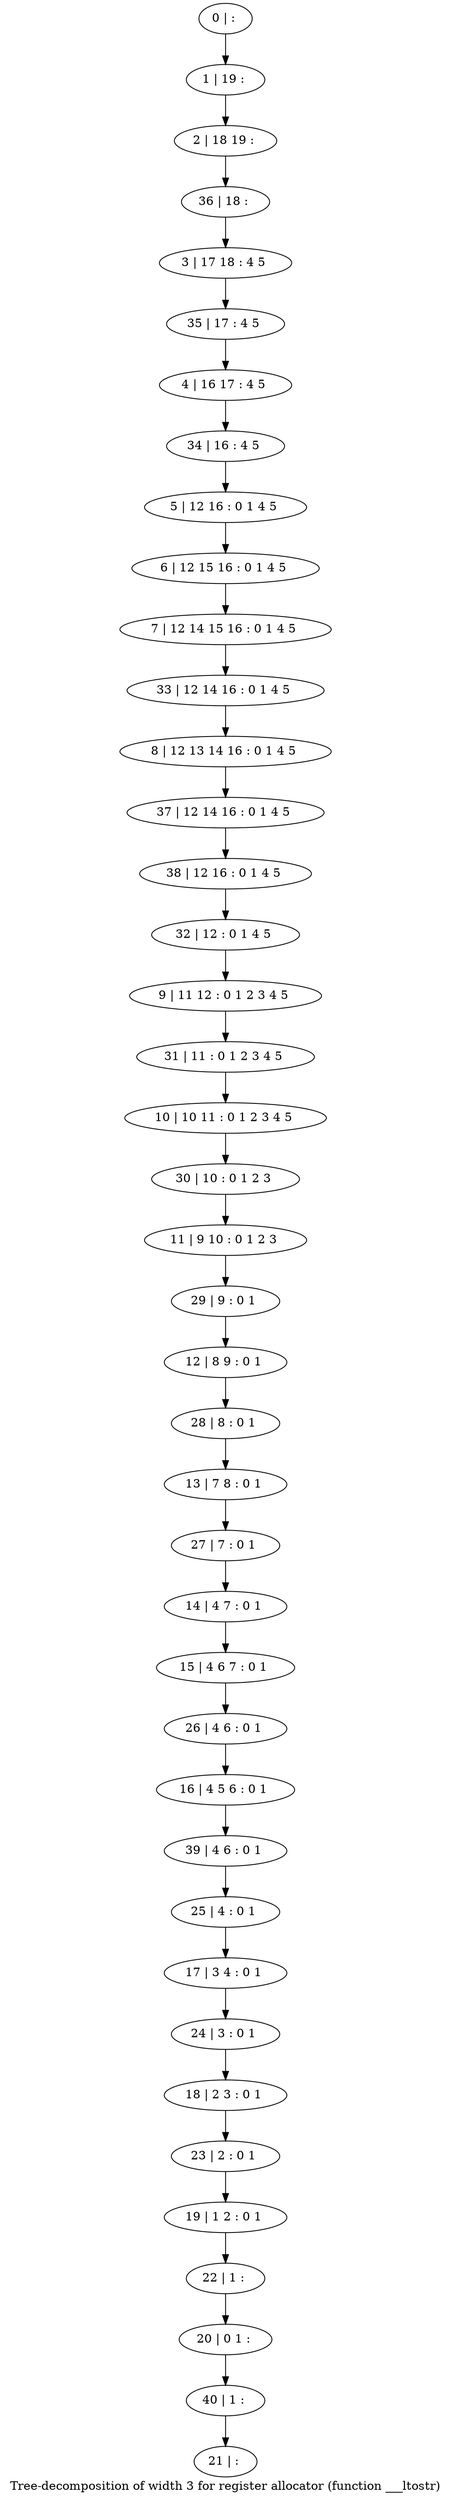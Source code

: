 digraph G {
graph [label="Tree-decomposition of width 3 for register allocator (function ___ltostr)"]
0[label="0 | : "];
1[label="1 | 19 : "];
2[label="2 | 18 19 : "];
3[label="3 | 17 18 : 4 5 "];
4[label="4 | 16 17 : 4 5 "];
5[label="5 | 12 16 : 0 1 4 5 "];
6[label="6 | 12 15 16 : 0 1 4 5 "];
7[label="7 | 12 14 15 16 : 0 1 4 5 "];
8[label="8 | 12 13 14 16 : 0 1 4 5 "];
9[label="9 | 11 12 : 0 1 2 3 4 5 "];
10[label="10 | 10 11 : 0 1 2 3 4 5 "];
11[label="11 | 9 10 : 0 1 2 3 "];
12[label="12 | 8 9 : 0 1 "];
13[label="13 | 7 8 : 0 1 "];
14[label="14 | 4 7 : 0 1 "];
15[label="15 | 4 6 7 : 0 1 "];
16[label="16 | 4 5 6 : 0 1 "];
17[label="17 | 3 4 : 0 1 "];
18[label="18 | 2 3 : 0 1 "];
19[label="19 | 1 2 : 0 1 "];
20[label="20 | 0 1 : "];
21[label="21 | : "];
22[label="22 | 1 : "];
23[label="23 | 2 : 0 1 "];
24[label="24 | 3 : 0 1 "];
25[label="25 | 4 : 0 1 "];
26[label="26 | 4 6 : 0 1 "];
27[label="27 | 7 : 0 1 "];
28[label="28 | 8 : 0 1 "];
29[label="29 | 9 : 0 1 "];
30[label="30 | 10 : 0 1 2 3 "];
31[label="31 | 11 : 0 1 2 3 4 5 "];
32[label="32 | 12 : 0 1 4 5 "];
33[label="33 | 12 14 16 : 0 1 4 5 "];
34[label="34 | 16 : 4 5 "];
35[label="35 | 17 : 4 5 "];
36[label="36 | 18 : "];
37[label="37 | 12 14 16 : 0 1 4 5 "];
38[label="38 | 12 16 : 0 1 4 5 "];
39[label="39 | 4 6 : 0 1 "];
40[label="40 | 1 : "];
0->1 ;
1->2 ;
5->6 ;
6->7 ;
14->15 ;
22->20 ;
19->22 ;
23->19 ;
18->23 ;
24->18 ;
17->24 ;
25->17 ;
26->16 ;
15->26 ;
27->14 ;
13->27 ;
28->13 ;
12->28 ;
29->12 ;
11->29 ;
30->11 ;
10->30 ;
31->10 ;
9->31 ;
32->9 ;
33->8 ;
7->33 ;
34->5 ;
4->34 ;
35->4 ;
3->35 ;
36->3 ;
2->36 ;
8->37 ;
38->32 ;
37->38 ;
39->25 ;
16->39 ;
40->21 ;
20->40 ;
}
